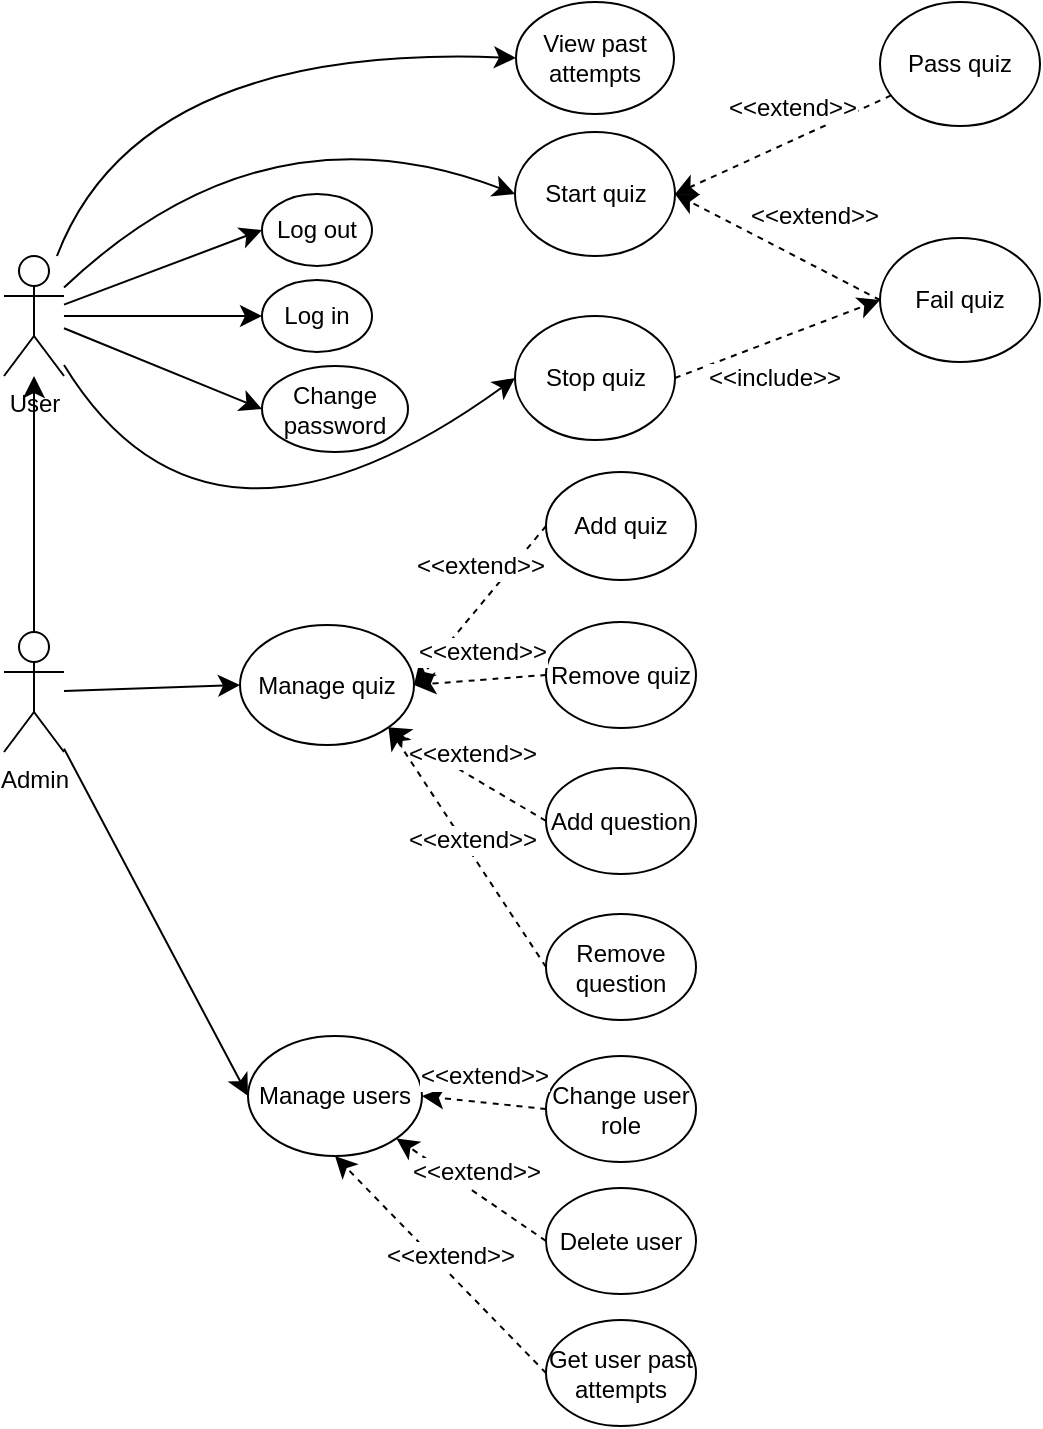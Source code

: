 <mxfile version="26.2.14">
  <diagram name="UseCase" id="sb1g9BoMVOENBdgd3zYG">
    <mxGraphModel dx="1749" dy="1056" grid="0" gridSize="10" guides="1" tooltips="1" connect="1" arrows="1" fold="1" page="0" pageScale="1" pageWidth="850" pageHeight="1100" math="0" shadow="0">
      <root>
        <mxCell id="0" />
        <mxCell id="1" parent="0" />
        <mxCell id="pod_RgKKO8DO5krZ9kG1-6" style="edgeStyle=none;curved=1;rounded=0;orthogonalLoop=1;jettySize=auto;html=1;fontSize=12;startSize=8;endSize=8;" edge="1" parent="1" source="pod_RgKKO8DO5krZ9kG1-2" target="pod_RgKKO8DO5krZ9kG1-5">
          <mxGeometry relative="1" as="geometry" />
        </mxCell>
        <mxCell id="pod_RgKKO8DO5krZ9kG1-8" style="edgeStyle=none;curved=1;rounded=0;orthogonalLoop=1;jettySize=auto;html=1;entryX=0;entryY=0.5;entryDx=0;entryDy=0;fontSize=12;startSize=8;endSize=8;" edge="1" parent="1" source="pod_RgKKO8DO5krZ9kG1-2" target="pod_RgKKO8DO5krZ9kG1-7">
          <mxGeometry relative="1" as="geometry" />
        </mxCell>
        <mxCell id="pod_RgKKO8DO5krZ9kG1-10" style="edgeStyle=none;curved=1;rounded=0;orthogonalLoop=1;jettySize=auto;html=1;entryX=0;entryY=0.5;entryDx=0;entryDy=0;fontSize=12;startSize=8;endSize=8;" edge="1" parent="1" source="pod_RgKKO8DO5krZ9kG1-2" target="pod_RgKKO8DO5krZ9kG1-9">
          <mxGeometry relative="1" as="geometry" />
        </mxCell>
        <mxCell id="pod_RgKKO8DO5krZ9kG1-13" style="edgeStyle=none;curved=1;rounded=0;orthogonalLoop=1;jettySize=auto;html=1;entryX=0;entryY=0.5;entryDx=0;entryDy=0;fontSize=12;startSize=8;endSize=8;" edge="1" parent="1" source="pod_RgKKO8DO5krZ9kG1-2" target="pod_RgKKO8DO5krZ9kG1-12">
          <mxGeometry relative="1" as="geometry">
            <Array as="points">
              <mxPoint x="-13" y="-51" />
            </Array>
          </mxGeometry>
        </mxCell>
        <mxCell id="pod_RgKKO8DO5krZ9kG1-15" style="edgeStyle=none;curved=1;rounded=0;orthogonalLoop=1;jettySize=auto;html=1;entryX=0;entryY=0.5;entryDx=0;entryDy=0;fontSize=12;startSize=8;endSize=8;" edge="1" parent="1" source="pod_RgKKO8DO5krZ9kG1-2" target="pod_RgKKO8DO5krZ9kG1-14">
          <mxGeometry relative="1" as="geometry">
            <Array as="points">
              <mxPoint x="50" y="-24" />
            </Array>
          </mxGeometry>
        </mxCell>
        <mxCell id="pod_RgKKO8DO5krZ9kG1-17" style="edgeStyle=none;curved=1;rounded=0;orthogonalLoop=1;jettySize=auto;html=1;entryX=0;entryY=0.5;entryDx=0;entryDy=0;fontSize=12;startSize=8;endSize=8;" edge="1" parent="1" source="pod_RgKKO8DO5krZ9kG1-2" target="pod_RgKKO8DO5krZ9kG1-16">
          <mxGeometry relative="1" as="geometry">
            <Array as="points">
              <mxPoint x="22" y="227" />
            </Array>
          </mxGeometry>
        </mxCell>
        <mxCell id="pod_RgKKO8DO5krZ9kG1-2" value="User" style="shape=umlActor;verticalLabelPosition=bottom;verticalAlign=top;html=1;" vertex="1" parent="1">
          <mxGeometry x="-80" y="55" width="30" height="60" as="geometry" />
        </mxCell>
        <mxCell id="pod_RgKKO8DO5krZ9kG1-4" style="edgeStyle=none;curved=1;rounded=0;orthogonalLoop=1;jettySize=auto;html=1;fontSize=12;startSize=8;endSize=8;" edge="1" parent="1" source="pod_RgKKO8DO5krZ9kG1-3" target="pod_RgKKO8DO5krZ9kG1-2">
          <mxGeometry relative="1" as="geometry" />
        </mxCell>
        <mxCell id="pod_RgKKO8DO5krZ9kG1-30" style="edgeStyle=none;curved=1;rounded=0;orthogonalLoop=1;jettySize=auto;html=1;entryX=0;entryY=0.5;entryDx=0;entryDy=0;fontSize=12;startSize=8;endSize=8;" edge="1" parent="1" source="pod_RgKKO8DO5krZ9kG1-3" target="pod_RgKKO8DO5krZ9kG1-29">
          <mxGeometry relative="1" as="geometry" />
        </mxCell>
        <mxCell id="pod_RgKKO8DO5krZ9kG1-54" style="edgeStyle=none;curved=1;rounded=0;orthogonalLoop=1;jettySize=auto;html=1;entryX=0;entryY=0.5;entryDx=0;entryDy=0;fontSize=12;startSize=8;endSize=8;" edge="1" parent="1" source="pod_RgKKO8DO5krZ9kG1-3" target="pod_RgKKO8DO5krZ9kG1-44">
          <mxGeometry relative="1" as="geometry" />
        </mxCell>
        <mxCell id="pod_RgKKO8DO5krZ9kG1-3" value="Admin" style="shape=umlActor;verticalLabelPosition=bottom;verticalAlign=top;html=1;" vertex="1" parent="1">
          <mxGeometry x="-80" y="243" width="30" height="60" as="geometry" />
        </mxCell>
        <mxCell id="pod_RgKKO8DO5krZ9kG1-5" value="Log in" style="ellipse;whiteSpace=wrap;html=1;" vertex="1" parent="1">
          <mxGeometry x="49" y="67" width="55" height="36" as="geometry" />
        </mxCell>
        <mxCell id="pod_RgKKO8DO5krZ9kG1-7" value="Log out" style="ellipse;whiteSpace=wrap;html=1;" vertex="1" parent="1">
          <mxGeometry x="49" y="24" width="55" height="36" as="geometry" />
        </mxCell>
        <mxCell id="pod_RgKKO8DO5krZ9kG1-9" value="Change&lt;div&gt;password&lt;/div&gt;" style="ellipse;whiteSpace=wrap;html=1;" vertex="1" parent="1">
          <mxGeometry x="49" y="110" width="73" height="43" as="geometry" />
        </mxCell>
        <mxCell id="pod_RgKKO8DO5krZ9kG1-12" value="View past&lt;div&gt;attempts&lt;/div&gt;" style="ellipse;whiteSpace=wrap;html=1;" vertex="1" parent="1">
          <mxGeometry x="176" y="-72" width="79" height="56" as="geometry" />
        </mxCell>
        <mxCell id="pod_RgKKO8DO5krZ9kG1-14" value="Start quiz" style="ellipse;whiteSpace=wrap;html=1;" vertex="1" parent="1">
          <mxGeometry x="175.5" y="-7" width="80" height="62" as="geometry" />
        </mxCell>
        <mxCell id="pod_RgKKO8DO5krZ9kG1-16" value="Stop quiz" style="ellipse;whiteSpace=wrap;html=1;" vertex="1" parent="1">
          <mxGeometry x="175.5" y="85" width="80" height="62" as="geometry" />
        </mxCell>
        <mxCell id="pod_RgKKO8DO5krZ9kG1-20" style="edgeStyle=none;curved=1;rounded=0;orthogonalLoop=1;jettySize=auto;html=1;entryX=1;entryY=0.5;entryDx=0;entryDy=0;fontSize=12;startSize=8;endSize=8;dashed=1;" edge="1" parent="1" source="pod_RgKKO8DO5krZ9kG1-18" target="pod_RgKKO8DO5krZ9kG1-14">
          <mxGeometry relative="1" as="geometry" />
        </mxCell>
        <mxCell id="pod_RgKKO8DO5krZ9kG1-28" value="&amp;lt;&amp;lt;extend&amp;gt;&amp;gt;" style="edgeLabel;html=1;align=center;verticalAlign=middle;resizable=0;points=[];fontSize=12;" vertex="1" connectable="0" parent="pod_RgKKO8DO5krZ9kG1-20">
          <mxGeometry x="-0.172" y="-1" relative="1" as="geometry">
            <mxPoint x="-5" y="-13" as="offset" />
          </mxGeometry>
        </mxCell>
        <mxCell id="pod_RgKKO8DO5krZ9kG1-18" value="Pass quiz" style="ellipse;whiteSpace=wrap;html=1;" vertex="1" parent="1">
          <mxGeometry x="358" y="-72" width="80" height="62" as="geometry" />
        </mxCell>
        <mxCell id="pod_RgKKO8DO5krZ9kG1-19" value="Fail quiz" style="ellipse;whiteSpace=wrap;html=1;" vertex="1" parent="1">
          <mxGeometry x="358" y="46" width="80" height="62" as="geometry" />
        </mxCell>
        <mxCell id="pod_RgKKO8DO5krZ9kG1-24" style="edgeStyle=none;curved=1;rounded=0;orthogonalLoop=1;jettySize=auto;html=1;entryX=1;entryY=0.5;entryDx=0;entryDy=0;fontSize=12;startSize=8;endSize=8;dashed=1;exitX=0;exitY=0.5;exitDx=0;exitDy=0;" edge="1" parent="1" source="pod_RgKKO8DO5krZ9kG1-19" target="pod_RgKKO8DO5krZ9kG1-14">
          <mxGeometry relative="1" as="geometry">
            <mxPoint x="374" y="-15" as="sourcePoint" />
            <mxPoint x="266" y="34" as="targetPoint" />
          </mxGeometry>
        </mxCell>
        <mxCell id="pod_RgKKO8DO5krZ9kG1-27" value="&amp;lt;&amp;lt;extend&amp;gt;&amp;gt;" style="edgeLabel;html=1;align=center;verticalAlign=middle;resizable=0;points=[];fontSize=12;" vertex="1" connectable="0" parent="pod_RgKKO8DO5krZ9kG1-24">
          <mxGeometry x="0.07" y="-1" relative="1" as="geometry">
            <mxPoint x="21" y="-13" as="offset" />
          </mxGeometry>
        </mxCell>
        <mxCell id="pod_RgKKO8DO5krZ9kG1-25" style="edgeStyle=none;curved=1;rounded=0;orthogonalLoop=1;jettySize=auto;html=1;entryX=0;entryY=0.5;entryDx=0;entryDy=0;fontSize=12;startSize=8;endSize=8;dashed=1;exitX=1;exitY=0.5;exitDx=0;exitDy=0;" edge="1" parent="1" source="pod_RgKKO8DO5krZ9kG1-16" target="pod_RgKKO8DO5krZ9kG1-19">
          <mxGeometry relative="1" as="geometry">
            <mxPoint x="384" y="-5" as="sourcePoint" />
            <mxPoint x="276" y="44" as="targetPoint" />
          </mxGeometry>
        </mxCell>
        <mxCell id="pod_RgKKO8DO5krZ9kG1-26" value="&amp;lt;&amp;lt;include&amp;gt;&amp;gt;" style="edgeLabel;html=1;align=center;verticalAlign=middle;resizable=0;points=[];fontSize=12;" vertex="1" connectable="0" parent="pod_RgKKO8DO5krZ9kG1-25">
          <mxGeometry x="-0.085" relative="1" as="geometry">
            <mxPoint x="3" y="18" as="offset" />
          </mxGeometry>
        </mxCell>
        <mxCell id="pod_RgKKO8DO5krZ9kG1-29" value="Manage quiz" style="ellipse;whiteSpace=wrap;html=1;" vertex="1" parent="1">
          <mxGeometry x="38" y="239.5" width="87" height="60" as="geometry" />
        </mxCell>
        <mxCell id="pod_RgKKO8DO5krZ9kG1-31" value="Add quiz" style="ellipse;whiteSpace=wrap;html=1;" vertex="1" parent="1">
          <mxGeometry x="191" y="163" width="75" height="54" as="geometry" />
        </mxCell>
        <mxCell id="pod_RgKKO8DO5krZ9kG1-32" value="Remove quiz" style="ellipse;whiteSpace=wrap;html=1;" vertex="1" parent="1">
          <mxGeometry x="191" y="238" width="75" height="53" as="geometry" />
        </mxCell>
        <mxCell id="pod_RgKKO8DO5krZ9kG1-34" value="Add question" style="ellipse;whiteSpace=wrap;html=1;" vertex="1" parent="1">
          <mxGeometry x="191" y="311" width="75" height="53" as="geometry" />
        </mxCell>
        <mxCell id="pod_RgKKO8DO5krZ9kG1-35" value="Remove question" style="ellipse;whiteSpace=wrap;html=1;" vertex="1" parent="1">
          <mxGeometry x="191" y="384" width="75" height="53" as="geometry" />
        </mxCell>
        <mxCell id="pod_RgKKO8DO5krZ9kG1-36" style="edgeStyle=none;curved=1;rounded=0;orthogonalLoop=1;jettySize=auto;html=1;entryX=1;entryY=0.5;entryDx=0;entryDy=0;fontSize=12;startSize=8;endSize=8;dashed=1;exitX=0;exitY=0.5;exitDx=0;exitDy=0;" edge="1" parent="1" source="pod_RgKKO8DO5krZ9kG1-31" target="pod_RgKKO8DO5krZ9kG1-29">
          <mxGeometry relative="1" as="geometry">
            <mxPoint x="374" y="-15" as="sourcePoint" />
            <mxPoint x="266" y="34" as="targetPoint" />
          </mxGeometry>
        </mxCell>
        <mxCell id="pod_RgKKO8DO5krZ9kG1-37" value="&amp;lt;&amp;lt;extend&amp;gt;&amp;gt;" style="edgeLabel;html=1;align=center;verticalAlign=middle;resizable=0;points=[];fontSize=12;" vertex="1" connectable="0" parent="pod_RgKKO8DO5krZ9kG1-36">
          <mxGeometry x="-0.172" y="-1" relative="1" as="geometry">
            <mxPoint x="-5" y="-13" as="offset" />
          </mxGeometry>
        </mxCell>
        <mxCell id="pod_RgKKO8DO5krZ9kG1-38" style="edgeStyle=none;curved=1;rounded=0;orthogonalLoop=1;jettySize=auto;html=1;entryX=1;entryY=0.5;entryDx=0;entryDy=0;fontSize=12;startSize=8;endSize=8;dashed=1;exitX=0;exitY=0.5;exitDx=0;exitDy=0;" edge="1" parent="1" source="pod_RgKKO8DO5krZ9kG1-32" target="pod_RgKKO8DO5krZ9kG1-29">
          <mxGeometry relative="1" as="geometry">
            <mxPoint x="201" y="200" as="sourcePoint" />
            <mxPoint x="135" y="280" as="targetPoint" />
          </mxGeometry>
        </mxCell>
        <mxCell id="pod_RgKKO8DO5krZ9kG1-39" value="&amp;lt;&amp;lt;extend&amp;gt;&amp;gt;" style="edgeLabel;html=1;align=center;verticalAlign=middle;resizable=0;points=[];fontSize=12;" vertex="1" connectable="0" parent="pod_RgKKO8DO5krZ9kG1-38">
          <mxGeometry x="-0.172" y="-1" relative="1" as="geometry">
            <mxPoint x="-5" y="-13" as="offset" />
          </mxGeometry>
        </mxCell>
        <mxCell id="pod_RgKKO8DO5krZ9kG1-40" style="edgeStyle=none;curved=1;rounded=0;orthogonalLoop=1;jettySize=auto;html=1;entryX=1;entryY=1;entryDx=0;entryDy=0;fontSize=12;startSize=8;endSize=8;dashed=1;exitX=0;exitY=0.5;exitDx=0;exitDy=0;" edge="1" parent="1" source="pod_RgKKO8DO5krZ9kG1-34" target="pod_RgKKO8DO5krZ9kG1-29">
          <mxGeometry relative="1" as="geometry">
            <mxPoint x="211" y="210" as="sourcePoint" />
            <mxPoint x="145" y="290" as="targetPoint" />
          </mxGeometry>
        </mxCell>
        <mxCell id="pod_RgKKO8DO5krZ9kG1-41" value="&amp;lt;&amp;lt;extend&amp;gt;&amp;gt;" style="edgeLabel;html=1;align=center;verticalAlign=middle;resizable=0;points=[];fontSize=12;" vertex="1" connectable="0" parent="pod_RgKKO8DO5krZ9kG1-40">
          <mxGeometry x="-0.172" y="-1" relative="1" as="geometry">
            <mxPoint x="-5" y="-13" as="offset" />
          </mxGeometry>
        </mxCell>
        <mxCell id="pod_RgKKO8DO5krZ9kG1-42" style="edgeStyle=none;curved=1;rounded=0;orthogonalLoop=1;jettySize=auto;html=1;entryX=1;entryY=1;entryDx=0;entryDy=0;fontSize=12;startSize=8;endSize=8;dashed=1;exitX=0;exitY=0.5;exitDx=0;exitDy=0;" edge="1" parent="1" source="pod_RgKKO8DO5krZ9kG1-35" target="pod_RgKKO8DO5krZ9kG1-29">
          <mxGeometry relative="1" as="geometry">
            <mxPoint x="221" y="220" as="sourcePoint" />
            <mxPoint x="155" y="300" as="targetPoint" />
          </mxGeometry>
        </mxCell>
        <mxCell id="pod_RgKKO8DO5krZ9kG1-43" value="&amp;lt;&amp;lt;extend&amp;gt;&amp;gt;" style="edgeLabel;html=1;align=center;verticalAlign=middle;resizable=0;points=[];fontSize=12;" vertex="1" connectable="0" parent="pod_RgKKO8DO5krZ9kG1-42">
          <mxGeometry x="-0.172" y="-1" relative="1" as="geometry">
            <mxPoint x="-5" y="-13" as="offset" />
          </mxGeometry>
        </mxCell>
        <mxCell id="pod_RgKKO8DO5krZ9kG1-44" value="Manage users" style="ellipse;whiteSpace=wrap;html=1;" vertex="1" parent="1">
          <mxGeometry x="42" y="445" width="87" height="60" as="geometry" />
        </mxCell>
        <mxCell id="pod_RgKKO8DO5krZ9kG1-45" value="Change user role" style="ellipse;whiteSpace=wrap;html=1;" vertex="1" parent="1">
          <mxGeometry x="191" y="455" width="75" height="53" as="geometry" />
        </mxCell>
        <mxCell id="pod_RgKKO8DO5krZ9kG1-46" value="Delete user" style="ellipse;whiteSpace=wrap;html=1;" vertex="1" parent="1">
          <mxGeometry x="191" y="521" width="75" height="53" as="geometry" />
        </mxCell>
        <mxCell id="pod_RgKKO8DO5krZ9kG1-47" value="Get user past attempts" style="ellipse;whiteSpace=wrap;html=1;" vertex="1" parent="1">
          <mxGeometry x="191" y="587" width="75" height="53" as="geometry" />
        </mxCell>
        <mxCell id="pod_RgKKO8DO5krZ9kG1-48" style="edgeStyle=none;curved=1;rounded=0;orthogonalLoop=1;jettySize=auto;html=1;entryX=1;entryY=0.5;entryDx=0;entryDy=0;fontSize=12;startSize=8;endSize=8;dashed=1;exitX=0;exitY=0.5;exitDx=0;exitDy=0;" edge="1" parent="1" source="pod_RgKKO8DO5krZ9kG1-45" target="pod_RgKKO8DO5krZ9kG1-44">
          <mxGeometry relative="1" as="geometry">
            <mxPoint x="201" y="421" as="sourcePoint" />
            <mxPoint x="122" y="301" as="targetPoint" />
          </mxGeometry>
        </mxCell>
        <mxCell id="pod_RgKKO8DO5krZ9kG1-49" value="&amp;lt;&amp;lt;extend&amp;gt;&amp;gt;" style="edgeLabel;html=1;align=center;verticalAlign=middle;resizable=0;points=[];fontSize=12;" vertex="1" connectable="0" parent="pod_RgKKO8DO5krZ9kG1-48">
          <mxGeometry x="-0.172" y="-1" relative="1" as="geometry">
            <mxPoint x="-5" y="-13" as="offset" />
          </mxGeometry>
        </mxCell>
        <mxCell id="pod_RgKKO8DO5krZ9kG1-50" style="edgeStyle=none;curved=1;rounded=0;orthogonalLoop=1;jettySize=auto;html=1;entryX=1;entryY=1;entryDx=0;entryDy=0;fontSize=12;startSize=8;endSize=8;dashed=1;exitX=0;exitY=0.5;exitDx=0;exitDy=0;" edge="1" parent="1" source="pod_RgKKO8DO5krZ9kG1-46" target="pod_RgKKO8DO5krZ9kG1-44">
          <mxGeometry relative="1" as="geometry">
            <mxPoint x="201" y="492" as="sourcePoint" />
            <mxPoint x="139" y="485" as="targetPoint" />
          </mxGeometry>
        </mxCell>
        <mxCell id="pod_RgKKO8DO5krZ9kG1-51" value="&amp;lt;&amp;lt;extend&amp;gt;&amp;gt;" style="edgeLabel;html=1;align=center;verticalAlign=middle;resizable=0;points=[];fontSize=12;" vertex="1" connectable="0" parent="pod_RgKKO8DO5krZ9kG1-50">
          <mxGeometry x="-0.172" y="-1" relative="1" as="geometry">
            <mxPoint x="-5" y="-13" as="offset" />
          </mxGeometry>
        </mxCell>
        <mxCell id="pod_RgKKO8DO5krZ9kG1-52" style="edgeStyle=none;curved=1;rounded=0;orthogonalLoop=1;jettySize=auto;html=1;entryX=0.5;entryY=1;entryDx=0;entryDy=0;fontSize=12;startSize=8;endSize=8;dashed=1;exitX=0;exitY=0.5;exitDx=0;exitDy=0;" edge="1" parent="1" source="pod_RgKKO8DO5krZ9kG1-47" target="pod_RgKKO8DO5krZ9kG1-44">
          <mxGeometry relative="1" as="geometry">
            <mxPoint x="211" y="502" as="sourcePoint" />
            <mxPoint x="149" y="495" as="targetPoint" />
          </mxGeometry>
        </mxCell>
        <mxCell id="pod_RgKKO8DO5krZ9kG1-53" value="&amp;lt;&amp;lt;extend&amp;gt;&amp;gt;" style="edgeLabel;html=1;align=center;verticalAlign=middle;resizable=0;points=[];fontSize=12;" vertex="1" connectable="0" parent="pod_RgKKO8DO5krZ9kG1-52">
          <mxGeometry x="-0.172" y="-1" relative="1" as="geometry">
            <mxPoint x="-5" y="-13" as="offset" />
          </mxGeometry>
        </mxCell>
      </root>
    </mxGraphModel>
  </diagram>
</mxfile>
